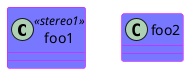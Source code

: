 {
  "sha1": "nokm63151k54i40svyn0pocxnhiu0fh",
  "insertion": {
    "when": "2024-06-04T17:28:38.882Z",
    "user": "plantuml@gmail.com"
  }
}
@startuml
skinparam classHeaderBackgroundColor #4FF
skinparam classBackgroundColor #77F
skinparam classBorderColor #F0F
skinparam stereotypeC<<stereo1>> {
  BackgroundColor #FFF
  BorderColor #FF0
}
skinparam spotChar<<stereo1>> Z
class foo1 << stereo1 >>
class foo2
@enduml
